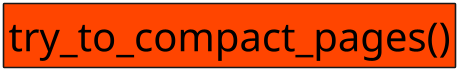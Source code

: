 @startuml
scale 1/2

skinparam Component {
    Style rectangle
    FontSize 80
    BorderThickness 3.2
    BackgroundColor OrangeRed
}

[try_to_compact_pages()]
@enduml
